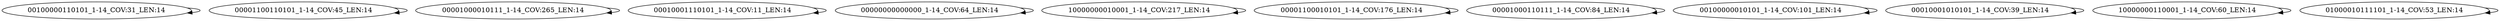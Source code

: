 digraph G {
    "00100000110101_1-14_COV:31_LEN:14" -> "00100000110101_1-14_COV:31_LEN:14";
    "00001100110101_1-14_COV:45_LEN:14" -> "00001100110101_1-14_COV:45_LEN:14";
    "00001000010111_1-14_COV:265_LEN:14" -> "00001000010111_1-14_COV:265_LEN:14";
    "00010001110101_1-14_COV:11_LEN:14" -> "00010001110101_1-14_COV:11_LEN:14";
    "00000000000000_1-14_COV:64_LEN:14" -> "00000000000000_1-14_COV:64_LEN:14";
    "10000000010001_1-14_COV:217_LEN:14" -> "10000000010001_1-14_COV:217_LEN:14";
    "00001100010101_1-14_COV:176_LEN:14" -> "00001100010101_1-14_COV:176_LEN:14";
    "00001000110111_1-14_COV:84_LEN:14" -> "00001000110111_1-14_COV:84_LEN:14";
    "00100000010101_1-14_COV:101_LEN:14" -> "00100000010101_1-14_COV:101_LEN:14";
    "00010001010101_1-14_COV:39_LEN:14" -> "00010001010101_1-14_COV:39_LEN:14";
    "10000000110001_1-14_COV:60_LEN:14" -> "10000000110001_1-14_COV:60_LEN:14";
    "01000010111101_1-14_COV:53_LEN:14" -> "01000010111101_1-14_COV:53_LEN:14";
}
